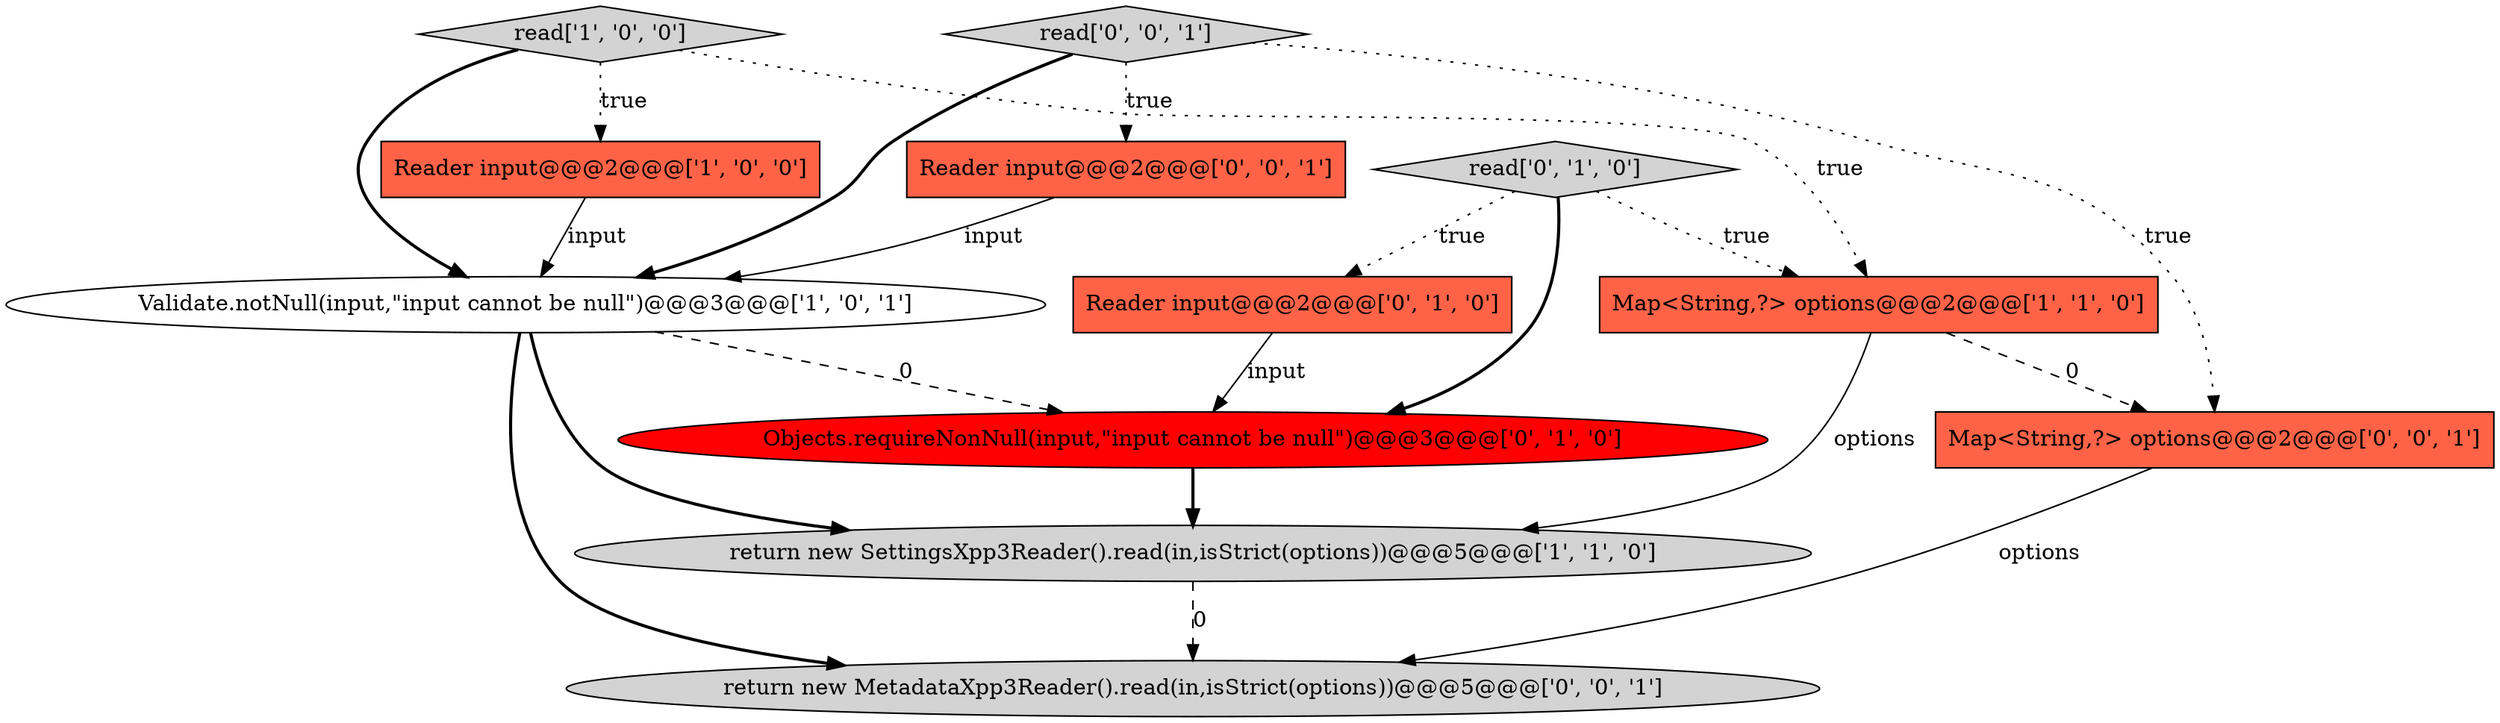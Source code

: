 digraph {
1 [style = filled, label = "Reader input@@@2@@@['1', '0', '0']", fillcolor = tomato, shape = box image = "AAA0AAABBB1BBB"];
7 [style = filled, label = "read['0', '1', '0']", fillcolor = lightgray, shape = diamond image = "AAA0AAABBB2BBB"];
4 [style = filled, label = "Validate.notNull(input,\"input cannot be null\")@@@3@@@['1', '0', '1']", fillcolor = white, shape = ellipse image = "AAA0AAABBB1BBB"];
5 [style = filled, label = "Reader input@@@2@@@['0', '1', '0']", fillcolor = tomato, shape = box image = "AAA0AAABBB2BBB"];
11 [style = filled, label = "return new MetadataXpp3Reader().read(in,isStrict(options))@@@5@@@['0', '0', '1']", fillcolor = lightgray, shape = ellipse image = "AAA0AAABBB3BBB"];
2 [style = filled, label = "Map<String,?> options@@@2@@@['1', '1', '0']", fillcolor = tomato, shape = box image = "AAA0AAABBB1BBB"];
8 [style = filled, label = "read['0', '0', '1']", fillcolor = lightgray, shape = diamond image = "AAA0AAABBB3BBB"];
9 [style = filled, label = "Reader input@@@2@@@['0', '0', '1']", fillcolor = tomato, shape = box image = "AAA0AAABBB3BBB"];
6 [style = filled, label = "Objects.requireNonNull(input,\"input cannot be null\")@@@3@@@['0', '1', '0']", fillcolor = red, shape = ellipse image = "AAA1AAABBB2BBB"];
10 [style = filled, label = "Map<String,?> options@@@2@@@['0', '0', '1']", fillcolor = tomato, shape = box image = "AAA0AAABBB3BBB"];
0 [style = filled, label = "read['1', '0', '0']", fillcolor = lightgray, shape = diamond image = "AAA0AAABBB1BBB"];
3 [style = filled, label = "return new SettingsXpp3Reader().read(in,isStrict(options))@@@5@@@['1', '1', '0']", fillcolor = lightgray, shape = ellipse image = "AAA0AAABBB1BBB"];
6->3 [style = bold, label=""];
9->4 [style = solid, label="input"];
10->11 [style = solid, label="options"];
4->3 [style = bold, label=""];
7->2 [style = dotted, label="true"];
2->10 [style = dashed, label="0"];
7->6 [style = bold, label=""];
8->9 [style = dotted, label="true"];
8->4 [style = bold, label=""];
0->2 [style = dotted, label="true"];
3->11 [style = dashed, label="0"];
8->10 [style = dotted, label="true"];
4->11 [style = bold, label=""];
4->6 [style = dashed, label="0"];
0->4 [style = bold, label=""];
1->4 [style = solid, label="input"];
2->3 [style = solid, label="options"];
0->1 [style = dotted, label="true"];
7->5 [style = dotted, label="true"];
5->6 [style = solid, label="input"];
}
